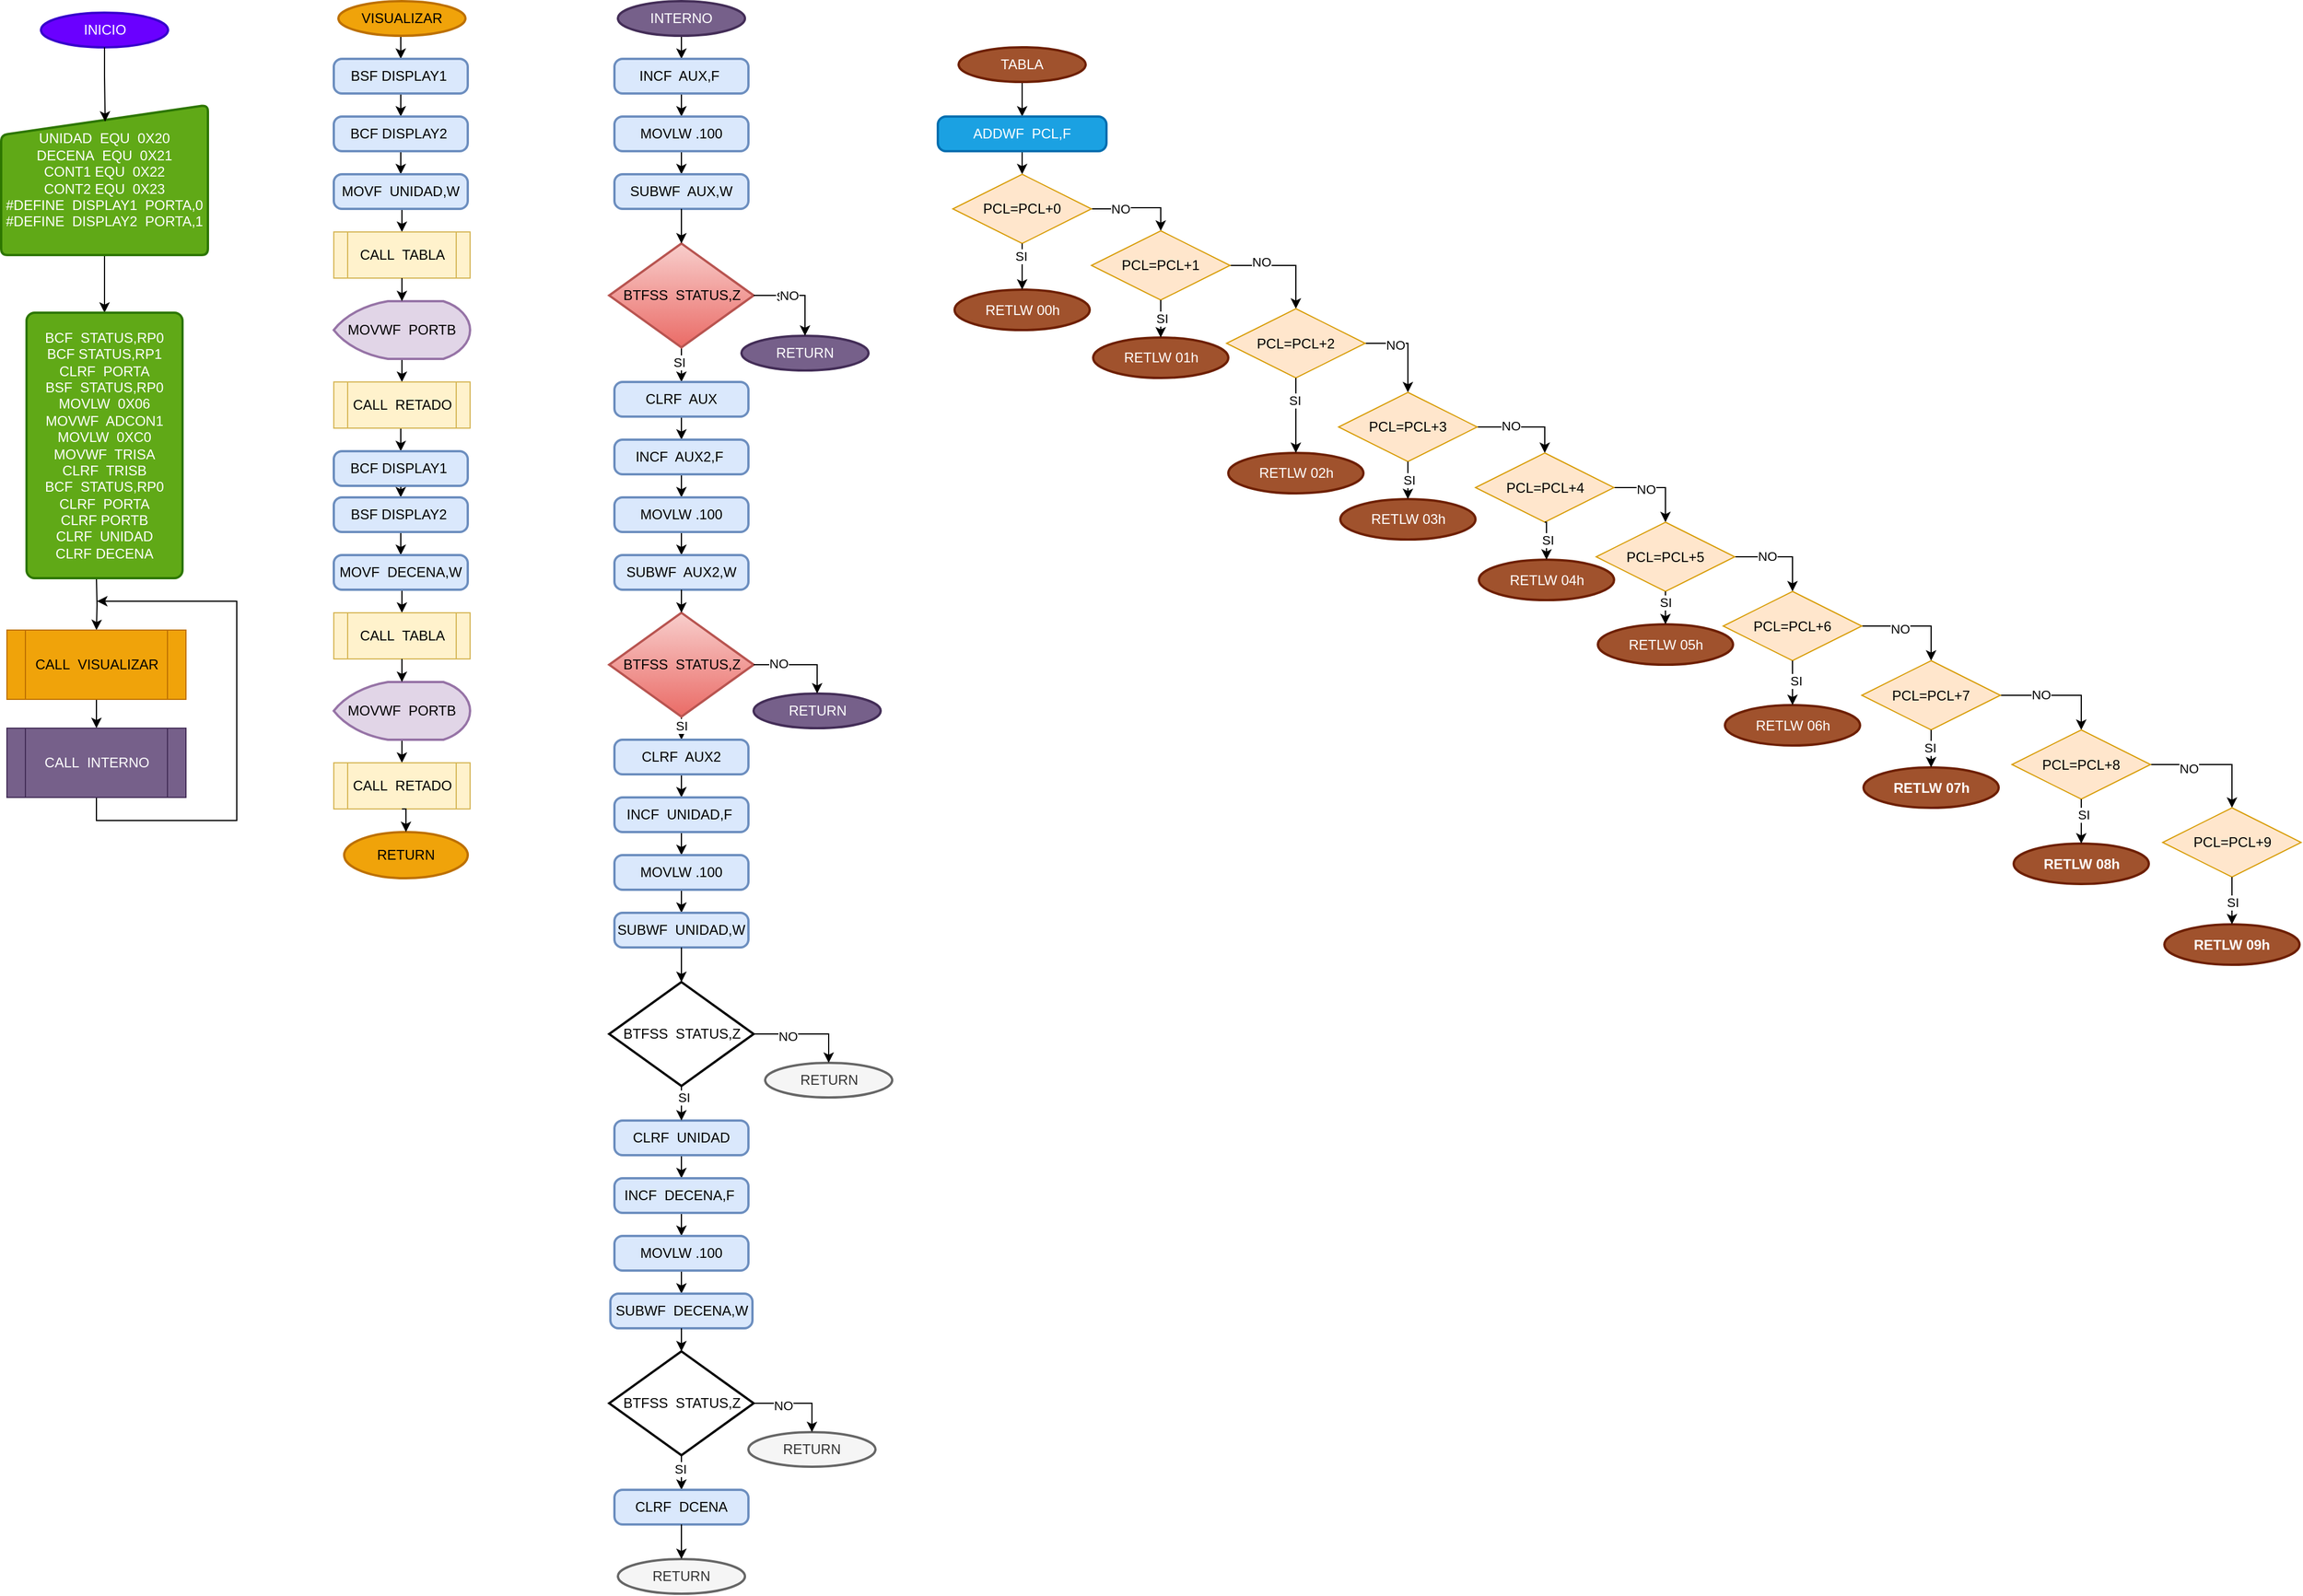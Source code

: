 <mxfile version="24.7.5">
  <diagram name="Página-1" id="eVVjEteI1y51RXsJTrgJ">
    <mxGraphModel dx="978" dy="591" grid="1" gridSize="10" guides="1" tooltips="1" connect="1" arrows="1" fold="1" page="1" pageScale="1" pageWidth="827" pageHeight="1169" math="0" shadow="0">
      <root>
        <mxCell id="0" />
        <mxCell id="1" parent="0" />
        <mxCell id="f6pdKf86mgTPEffqk92R-1" value="INICIO" style="strokeWidth=2;html=1;shape=mxgraph.flowchart.start_1;whiteSpace=wrap;fillColor=#6a00ff;fontColor=#ffffff;strokeColor=#3700CC;" parent="1" vertex="1">
          <mxGeometry x="110.5" y="80" width="110" height="30" as="geometry" />
        </mxCell>
        <mxCell id="f6pdKf86mgTPEffqk92R-5" style="edgeStyle=orthogonalEdgeStyle;rounded=0;orthogonalLoop=1;jettySize=auto;html=1;exitX=0.5;exitY=1;exitDx=0;exitDy=0;entryX=0.5;entryY=0;entryDx=0;entryDy=0;" parent="1" source="f6pdKf86mgTPEffqk92R-2" target="f6pdKf86mgTPEffqk92R-3" edge="1">
          <mxGeometry relative="1" as="geometry" />
        </mxCell>
        <mxCell id="f6pdKf86mgTPEffqk92R-2" value="UNIDAD&amp;nbsp; EQU&amp;nbsp; 0X20&lt;div&gt;DECENA&amp;nbsp; EQU&amp;nbsp; 0X21&lt;/div&gt;&lt;div&gt;CONT1 EQU&amp;nbsp; 0X22&lt;/div&gt;&lt;div&gt;CONT2 EQU&amp;nbsp; 0X23&lt;/div&gt;&lt;div&gt;#DEFINE&amp;nbsp; DISPLAY1&amp;nbsp; PORTA,0&lt;/div&gt;&lt;div&gt;#DEFINE&amp;nbsp; DISPLAY2&amp;nbsp; PORTA,1&lt;br&gt;&lt;/div&gt;" style="html=1;strokeWidth=2;shape=manualInput;whiteSpace=wrap;rounded=1;size=26;arcSize=11;fillColor=#60a917;strokeColor=#2D7600;fontColor=#ffffff;" parent="1" vertex="1">
          <mxGeometry x="76" y="160" width="179" height="130" as="geometry" />
        </mxCell>
        <mxCell id="f6pdKf86mgTPEffqk92R-11" style="edgeStyle=orthogonalEdgeStyle;rounded=0;orthogonalLoop=1;jettySize=auto;html=1;exitX=0.5;exitY=1;exitDx=0;exitDy=0;entryX=0.5;entryY=0;entryDx=0;entryDy=0;" parent="1" target="f6pdKf86mgTPEffqk92R-8" edge="1">
          <mxGeometry relative="1" as="geometry">
            <mxPoint x="158.5" y="570" as="sourcePoint" />
          </mxGeometry>
        </mxCell>
        <mxCell id="f6pdKf86mgTPEffqk92R-3" value="BCF&amp;nbsp; STATUS,RP0&lt;div&gt;BCF STATUS,RP1&lt;/div&gt;&lt;div&gt;CLRF&amp;nbsp; PORTA&lt;/div&gt;&lt;div&gt;BSF&amp;nbsp; STATUS,RP0&lt;/div&gt;&lt;div&gt;MOVLW&amp;nbsp; 0X06&lt;/div&gt;&lt;div&gt;MOVWF&amp;nbsp; ADCON1&lt;/div&gt;&lt;div&gt;MOVLW&amp;nbsp; 0XC0&lt;/div&gt;&lt;div&gt;MOVWF&amp;nbsp; TRISA&lt;/div&gt;&lt;div&gt;CLRF&amp;nbsp; TRISB&lt;/div&gt;&lt;div&gt;BCF&amp;nbsp; STATUS,RP0&lt;/div&gt;&lt;div&gt;CLRF&amp;nbsp; PORTA&lt;/div&gt;&lt;div&gt;CLRF PORTB&lt;/div&gt;&lt;div&gt;CLRF&amp;nbsp; UNIDAD&lt;/div&gt;&lt;div&gt;CLRF DECENA&lt;/div&gt;" style="rounded=1;whiteSpace=wrap;html=1;absoluteArcSize=1;arcSize=14;strokeWidth=2;fillColor=#60a917;strokeColor=#2D7600;fontColor=#ffffff;" parent="1" vertex="1">
          <mxGeometry x="98" y="340" width="135" height="230" as="geometry" />
        </mxCell>
        <mxCell id="f6pdKf86mgTPEffqk92R-4" style="edgeStyle=orthogonalEdgeStyle;rounded=0;orthogonalLoop=1;jettySize=auto;html=1;exitX=0.5;exitY=1;exitDx=0;exitDy=0;exitPerimeter=0;entryX=0.503;entryY=0.111;entryDx=0;entryDy=0;entryPerimeter=0;" parent="1" source="f6pdKf86mgTPEffqk92R-1" target="f6pdKf86mgTPEffqk92R-2" edge="1">
          <mxGeometry relative="1" as="geometry" />
        </mxCell>
        <mxCell id="f6pdKf86mgTPEffqk92R-12" style="edgeStyle=orthogonalEdgeStyle;rounded=0;orthogonalLoop=1;jettySize=auto;html=1;exitX=0.5;exitY=1;exitDx=0;exitDy=0;entryX=0.5;entryY=0;entryDx=0;entryDy=0;" parent="1" source="f6pdKf86mgTPEffqk92R-8" target="f6pdKf86mgTPEffqk92R-9" edge="1">
          <mxGeometry relative="1" as="geometry" />
        </mxCell>
        <mxCell id="f6pdKf86mgTPEffqk92R-8" value="CALL&amp;nbsp; VISUALIZAR" style="shape=process;whiteSpace=wrap;html=1;backgroundOutline=1;fillColor=#f0a30a;strokeColor=#BD7000;fontColor=#000000;" parent="1" vertex="1">
          <mxGeometry x="81" y="615" width="155" height="60" as="geometry" />
        </mxCell>
        <mxCell id="f6pdKf86mgTPEffqk92R-13" style="edgeStyle=orthogonalEdgeStyle;rounded=0;orthogonalLoop=1;jettySize=auto;html=1;exitX=0.5;exitY=1;exitDx=0;exitDy=0;" parent="1" source="f6pdKf86mgTPEffqk92R-9" edge="1">
          <mxGeometry relative="1" as="geometry">
            <mxPoint x="159" y="590" as="targetPoint" />
            <Array as="points">
              <mxPoint x="159" y="780" />
              <mxPoint x="280" y="780" />
              <mxPoint x="280" y="590" />
            </Array>
          </mxGeometry>
        </mxCell>
        <mxCell id="f6pdKf86mgTPEffqk92R-9" value="CALL&amp;nbsp; INTERNO" style="shape=process;whiteSpace=wrap;html=1;backgroundOutline=1;fillColor=#76608a;strokeColor=#432D57;fontColor=#ffffff;" parent="1" vertex="1">
          <mxGeometry x="81" y="700" width="155" height="60" as="geometry" />
        </mxCell>
        <mxCell id="f6pdKf86mgTPEffqk92R-28" style="edgeStyle=orthogonalEdgeStyle;rounded=0;orthogonalLoop=1;jettySize=auto;html=1;exitX=0.5;exitY=1;exitDx=0;exitDy=0;exitPerimeter=0;entryX=0.5;entryY=0;entryDx=0;entryDy=0;" parent="1" source="f6pdKf86mgTPEffqk92R-14" target="f6pdKf86mgTPEffqk92R-15" edge="1">
          <mxGeometry relative="1" as="geometry" />
        </mxCell>
        <mxCell id="f6pdKf86mgTPEffqk92R-14" value="VISUALIZAR" style="strokeWidth=2;html=1;shape=mxgraph.flowchart.start_1;whiteSpace=wrap;fillColor=#f0a30a;fontColor=#000000;strokeColor=#BD7000;" parent="1" vertex="1">
          <mxGeometry x="368" y="70" width="110" height="30" as="geometry" />
        </mxCell>
        <mxCell id="f6pdKf86mgTPEffqk92R-29" style="edgeStyle=orthogonalEdgeStyle;rounded=0;orthogonalLoop=1;jettySize=auto;html=1;exitX=0.5;exitY=1;exitDx=0;exitDy=0;entryX=0.5;entryY=0;entryDx=0;entryDy=0;" parent="1" source="f6pdKf86mgTPEffqk92R-15" target="f6pdKf86mgTPEffqk92R-16" edge="1">
          <mxGeometry relative="1" as="geometry" />
        </mxCell>
        <mxCell id="f6pdKf86mgTPEffqk92R-15" value="BSF DISPLAY1&amp;nbsp;" style="rounded=1;whiteSpace=wrap;html=1;absoluteArcSize=1;arcSize=14;strokeWidth=2;fillColor=#dae8fc;strokeColor=#6c8ebf;" parent="1" vertex="1">
          <mxGeometry x="364" y="120" width="116" height="30" as="geometry" />
        </mxCell>
        <mxCell id="f6pdKf86mgTPEffqk92R-30" style="edgeStyle=orthogonalEdgeStyle;rounded=0;orthogonalLoop=1;jettySize=auto;html=1;exitX=0.5;exitY=1;exitDx=0;exitDy=0;entryX=0.5;entryY=0;entryDx=0;entryDy=0;" parent="1" source="f6pdKf86mgTPEffqk92R-16" target="f6pdKf86mgTPEffqk92R-17" edge="1">
          <mxGeometry relative="1" as="geometry" />
        </mxCell>
        <mxCell id="f6pdKf86mgTPEffqk92R-16" value="BCF DISPLAY2&amp;nbsp;" style="rounded=1;whiteSpace=wrap;html=1;absoluteArcSize=1;arcSize=14;strokeWidth=2;fillColor=#dae8fc;strokeColor=#6c8ebf;" parent="1" vertex="1">
          <mxGeometry x="364" y="170" width="116" height="30" as="geometry" />
        </mxCell>
        <mxCell id="f6pdKf86mgTPEffqk92R-31" style="edgeStyle=orthogonalEdgeStyle;rounded=0;orthogonalLoop=1;jettySize=auto;html=1;exitX=0.5;exitY=1;exitDx=0;exitDy=0;entryX=0.5;entryY=0;entryDx=0;entryDy=0;" parent="1" source="f6pdKf86mgTPEffqk92R-17" target="f6pdKf86mgTPEffqk92R-18" edge="1">
          <mxGeometry relative="1" as="geometry" />
        </mxCell>
        <mxCell id="f6pdKf86mgTPEffqk92R-17" value="MOVF&amp;nbsp; UNIDAD,W" style="rounded=1;whiteSpace=wrap;html=1;absoluteArcSize=1;arcSize=14;strokeWidth=2;fillColor=#dae8fc;strokeColor=#6c8ebf;" parent="1" vertex="1">
          <mxGeometry x="364" y="220" width="116" height="30" as="geometry" />
        </mxCell>
        <mxCell id="f6pdKf86mgTPEffqk92R-18" value="CALL&amp;nbsp; TABLA" style="shape=process;whiteSpace=wrap;html=1;backgroundOutline=1;fillColor=#fff2cc;strokeColor=#d6b656;" parent="1" vertex="1">
          <mxGeometry x="364" y="270" width="118" height="40" as="geometry" />
        </mxCell>
        <mxCell id="f6pdKf86mgTPEffqk92R-33" style="edgeStyle=orthogonalEdgeStyle;rounded=0;orthogonalLoop=1;jettySize=auto;html=1;exitX=0.5;exitY=1;exitDx=0;exitDy=0;exitPerimeter=0;entryX=0.5;entryY=0;entryDx=0;entryDy=0;" parent="1" source="f6pdKf86mgTPEffqk92R-20" target="f6pdKf86mgTPEffqk92R-21" edge="1">
          <mxGeometry relative="1" as="geometry" />
        </mxCell>
        <mxCell id="f6pdKf86mgTPEffqk92R-20" value="MOVWF&amp;nbsp; PORTB" style="strokeWidth=2;html=1;shape=mxgraph.flowchart.display;whiteSpace=wrap;fillColor=#e1d5e7;strokeColor=#9673a6;" parent="1" vertex="1">
          <mxGeometry x="364" y="330" width="118" height="50" as="geometry" />
        </mxCell>
        <mxCell id="f6pdKf86mgTPEffqk92R-34" style="edgeStyle=orthogonalEdgeStyle;rounded=0;orthogonalLoop=1;jettySize=auto;html=1;exitX=0.5;exitY=1;exitDx=0;exitDy=0;entryX=0.5;entryY=0;entryDx=0;entryDy=0;" parent="1" source="f6pdKf86mgTPEffqk92R-21" target="f6pdKf86mgTPEffqk92R-22" edge="1">
          <mxGeometry relative="1" as="geometry" />
        </mxCell>
        <mxCell id="f6pdKf86mgTPEffqk92R-21" value="CALL&amp;nbsp; RETADO" style="shape=process;whiteSpace=wrap;html=1;backgroundOutline=1;fillColor=#fff2cc;strokeColor=#d6b656;" parent="1" vertex="1">
          <mxGeometry x="364" y="400" width="118" height="40" as="geometry" />
        </mxCell>
        <mxCell id="f6pdKf86mgTPEffqk92R-35" style="edgeStyle=orthogonalEdgeStyle;rounded=0;orthogonalLoop=1;jettySize=auto;html=1;exitX=0.5;exitY=1;exitDx=0;exitDy=0;entryX=0.5;entryY=0;entryDx=0;entryDy=0;" parent="1" source="f6pdKf86mgTPEffqk92R-22" target="f6pdKf86mgTPEffqk92R-23" edge="1">
          <mxGeometry relative="1" as="geometry" />
        </mxCell>
        <mxCell id="f6pdKf86mgTPEffqk92R-22" value="BCF DISPLAY1&amp;nbsp;" style="rounded=1;whiteSpace=wrap;html=1;absoluteArcSize=1;arcSize=14;strokeWidth=2;fillColor=#dae8fc;strokeColor=#6c8ebf;" parent="1" vertex="1">
          <mxGeometry x="364" y="460" width="116" height="30" as="geometry" />
        </mxCell>
        <mxCell id="f6pdKf86mgTPEffqk92R-36" style="edgeStyle=orthogonalEdgeStyle;rounded=0;orthogonalLoop=1;jettySize=auto;html=1;exitX=0.5;exitY=1;exitDx=0;exitDy=0;entryX=0.5;entryY=0;entryDx=0;entryDy=0;" parent="1" source="f6pdKf86mgTPEffqk92R-23" target="f6pdKf86mgTPEffqk92R-24" edge="1">
          <mxGeometry relative="1" as="geometry" />
        </mxCell>
        <mxCell id="f6pdKf86mgTPEffqk92R-23" value="BSF DISPLAY2&amp;nbsp;" style="rounded=1;whiteSpace=wrap;html=1;absoluteArcSize=1;arcSize=14;strokeWidth=2;fillColor=#dae8fc;strokeColor=#6c8ebf;" parent="1" vertex="1">
          <mxGeometry x="364" y="500" width="116" height="30" as="geometry" />
        </mxCell>
        <mxCell id="f6pdKf86mgTPEffqk92R-37" style="edgeStyle=orthogonalEdgeStyle;rounded=0;orthogonalLoop=1;jettySize=auto;html=1;exitX=0.5;exitY=1;exitDx=0;exitDy=0;entryX=0.5;entryY=0;entryDx=0;entryDy=0;" parent="1" source="f6pdKf86mgTPEffqk92R-24" target="f6pdKf86mgTPEffqk92R-25" edge="1">
          <mxGeometry relative="1" as="geometry" />
        </mxCell>
        <mxCell id="f6pdKf86mgTPEffqk92R-24" value="MOVF&amp;nbsp; DECENA,W" style="rounded=1;whiteSpace=wrap;html=1;absoluteArcSize=1;arcSize=14;strokeWidth=2;fillColor=#dae8fc;strokeColor=#6c8ebf;" parent="1" vertex="1">
          <mxGeometry x="364" y="550" width="116" height="30" as="geometry" />
        </mxCell>
        <mxCell id="f6pdKf86mgTPEffqk92R-25" value="CALL&amp;nbsp; TABLA" style="shape=process;whiteSpace=wrap;html=1;backgroundOutline=1;fillColor=#fff2cc;strokeColor=#d6b656;" parent="1" vertex="1">
          <mxGeometry x="364" y="600" width="118" height="40" as="geometry" />
        </mxCell>
        <mxCell id="f6pdKf86mgTPEffqk92R-39" style="edgeStyle=orthogonalEdgeStyle;rounded=0;orthogonalLoop=1;jettySize=auto;html=1;exitX=0.5;exitY=1;exitDx=0;exitDy=0;exitPerimeter=0;entryX=0.5;entryY=0;entryDx=0;entryDy=0;" parent="1" source="f6pdKf86mgTPEffqk92R-26" target="f6pdKf86mgTPEffqk92R-27" edge="1">
          <mxGeometry relative="1" as="geometry" />
        </mxCell>
        <mxCell id="f6pdKf86mgTPEffqk92R-26" value="MOVWF&amp;nbsp; PORTB" style="strokeWidth=2;html=1;shape=mxgraph.flowchart.display;whiteSpace=wrap;fillColor=#e1d5e7;strokeColor=#9673a6;" parent="1" vertex="1">
          <mxGeometry x="364" y="660" width="118" height="50" as="geometry" />
        </mxCell>
        <mxCell id="f6pdKf86mgTPEffqk92R-27" value="CALL&amp;nbsp; RETADO" style="shape=process;whiteSpace=wrap;html=1;backgroundOutline=1;fillColor=#fff2cc;strokeColor=#d6b656;" parent="1" vertex="1">
          <mxGeometry x="364" y="730" width="118" height="40" as="geometry" />
        </mxCell>
        <mxCell id="f6pdKf86mgTPEffqk92R-32" style="edgeStyle=orthogonalEdgeStyle;rounded=0;orthogonalLoop=1;jettySize=auto;html=1;exitX=0.5;exitY=1;exitDx=0;exitDy=0;entryX=0.5;entryY=0;entryDx=0;entryDy=0;entryPerimeter=0;" parent="1" source="f6pdKf86mgTPEffqk92R-18" target="f6pdKf86mgTPEffqk92R-20" edge="1">
          <mxGeometry relative="1" as="geometry" />
        </mxCell>
        <mxCell id="f6pdKf86mgTPEffqk92R-38" style="edgeStyle=orthogonalEdgeStyle;rounded=0;orthogonalLoop=1;jettySize=auto;html=1;exitX=0.5;exitY=1;exitDx=0;exitDy=0;entryX=0.5;entryY=0;entryDx=0;entryDy=0;entryPerimeter=0;" parent="1" source="f6pdKf86mgTPEffqk92R-25" target="f6pdKf86mgTPEffqk92R-26" edge="1">
          <mxGeometry relative="1" as="geometry" />
        </mxCell>
        <mxCell id="f6pdKf86mgTPEffqk92R-40" value="RETURN" style="strokeWidth=2;html=1;shape=mxgraph.flowchart.start_1;whiteSpace=wrap;fillColor=#f0a30a;strokeColor=#BD7000;fontColor=#000000;" parent="1" vertex="1">
          <mxGeometry x="373" y="790" width="107" height="40" as="geometry" />
        </mxCell>
        <mxCell id="f6pdKf86mgTPEffqk92R-41" style="edgeStyle=orthogonalEdgeStyle;rounded=0;orthogonalLoop=1;jettySize=auto;html=1;exitX=0.5;exitY=1;exitDx=0;exitDy=0;entryX=0.5;entryY=0;entryDx=0;entryDy=0;entryPerimeter=0;" parent="1" source="f6pdKf86mgTPEffqk92R-27" target="f6pdKf86mgTPEffqk92R-40" edge="1">
          <mxGeometry relative="1" as="geometry" />
        </mxCell>
        <mxCell id="XJLhd5oEAZ1CqoyN1khF-5" style="edgeStyle=orthogonalEdgeStyle;rounded=0;orthogonalLoop=1;jettySize=auto;html=1;exitX=0.5;exitY=1;exitDx=0;exitDy=0;exitPerimeter=0;entryX=0.5;entryY=0;entryDx=0;entryDy=0;" parent="1" source="XJLhd5oEAZ1CqoyN1khF-1" target="XJLhd5oEAZ1CqoyN1khF-2" edge="1">
          <mxGeometry relative="1" as="geometry" />
        </mxCell>
        <mxCell id="XJLhd5oEAZ1CqoyN1khF-1" value="INTERNO" style="strokeWidth=2;html=1;shape=mxgraph.flowchart.start_1;whiteSpace=wrap;fillColor=#76608a;fontColor=#ffffff;strokeColor=#432D57;" parent="1" vertex="1">
          <mxGeometry x="610" y="70" width="110" height="30" as="geometry" />
        </mxCell>
        <mxCell id="XJLhd5oEAZ1CqoyN1khF-6" style="edgeStyle=orthogonalEdgeStyle;rounded=0;orthogonalLoop=1;jettySize=auto;html=1;exitX=0.5;exitY=1;exitDx=0;exitDy=0;entryX=0.5;entryY=0;entryDx=0;entryDy=0;" parent="1" source="XJLhd5oEAZ1CqoyN1khF-2" target="XJLhd5oEAZ1CqoyN1khF-3" edge="1">
          <mxGeometry relative="1" as="geometry" />
        </mxCell>
        <mxCell id="XJLhd5oEAZ1CqoyN1khF-2" value="INCF&amp;nbsp; AUX,F&amp;nbsp;" style="rounded=1;whiteSpace=wrap;html=1;absoluteArcSize=1;arcSize=14;strokeWidth=2;fillColor=#dae8fc;strokeColor=#6c8ebf;" parent="1" vertex="1">
          <mxGeometry x="607" y="120" width="116" height="30" as="geometry" />
        </mxCell>
        <mxCell id="XJLhd5oEAZ1CqoyN1khF-7" style="edgeStyle=orthogonalEdgeStyle;rounded=0;orthogonalLoop=1;jettySize=auto;html=1;exitX=0.5;exitY=1;exitDx=0;exitDy=0;entryX=0.5;entryY=0;entryDx=0;entryDy=0;" parent="1" source="XJLhd5oEAZ1CqoyN1khF-3" target="XJLhd5oEAZ1CqoyN1khF-4" edge="1">
          <mxGeometry relative="1" as="geometry" />
        </mxCell>
        <mxCell id="XJLhd5oEAZ1CqoyN1khF-3" value="MOVLW .100" style="rounded=1;whiteSpace=wrap;html=1;absoluteArcSize=1;arcSize=14;strokeWidth=2;fillColor=#dae8fc;strokeColor=#6c8ebf;" parent="1" vertex="1">
          <mxGeometry x="607" y="170" width="116" height="30" as="geometry" />
        </mxCell>
        <mxCell id="XJLhd5oEAZ1CqoyN1khF-4" value="SUBWF&amp;nbsp; AUX,W" style="rounded=1;whiteSpace=wrap;html=1;absoluteArcSize=1;arcSize=14;strokeWidth=2;fillColor=#dae8fc;strokeColor=#6c8ebf;" parent="1" vertex="1">
          <mxGeometry x="607" y="220" width="116" height="30" as="geometry" />
        </mxCell>
        <mxCell id="XJLhd5oEAZ1CqoyN1khF-16" style="edgeStyle=orthogonalEdgeStyle;rounded=0;orthogonalLoop=1;jettySize=auto;html=1;exitX=0.5;exitY=1;exitDx=0;exitDy=0;exitPerimeter=0;entryX=0.5;entryY=0;entryDx=0;entryDy=0;" parent="1" source="XJLhd5oEAZ1CqoyN1khF-8" target="XJLhd5oEAZ1CqoyN1khF-10" edge="1">
          <mxGeometry relative="1" as="geometry" />
        </mxCell>
        <mxCell id="XJLhd5oEAZ1CqoyN1khF-21" value="SI" style="edgeLabel;html=1;align=center;verticalAlign=middle;resizable=0;points=[];" parent="XJLhd5oEAZ1CqoyN1khF-16" vertex="1" connectable="0">
          <mxGeometry x="-0.133" y="-2" relative="1" as="geometry">
            <mxPoint as="offset" />
          </mxGeometry>
        </mxCell>
        <mxCell id="XJLhd5oEAZ1CqoyN1khF-8" value="BTFSS&amp;nbsp; STATUS,Z" style="strokeWidth=2;html=1;shape=mxgraph.flowchart.decision;whiteSpace=wrap;fillColor=#f8cecc;gradientColor=#ea6b66;strokeColor=#b85450;" parent="1" vertex="1">
          <mxGeometry x="602.5" y="280" width="125" height="90" as="geometry" />
        </mxCell>
        <mxCell id="XJLhd5oEAZ1CqoyN1khF-9" style="edgeStyle=orthogonalEdgeStyle;rounded=0;orthogonalLoop=1;jettySize=auto;html=1;exitX=0.5;exitY=1;exitDx=0;exitDy=0;entryX=0.5;entryY=0;entryDx=0;entryDy=0;entryPerimeter=0;" parent="1" source="XJLhd5oEAZ1CqoyN1khF-4" target="XJLhd5oEAZ1CqoyN1khF-8" edge="1">
          <mxGeometry relative="1" as="geometry" />
        </mxCell>
        <mxCell id="XJLhd5oEAZ1CqoyN1khF-17" style="edgeStyle=orthogonalEdgeStyle;rounded=0;orthogonalLoop=1;jettySize=auto;html=1;exitX=0.5;exitY=1;exitDx=0;exitDy=0;entryX=0.5;entryY=0;entryDx=0;entryDy=0;" parent="1" source="XJLhd5oEAZ1CqoyN1khF-10" target="XJLhd5oEAZ1CqoyN1khF-12" edge="1">
          <mxGeometry relative="1" as="geometry" />
        </mxCell>
        <mxCell id="XJLhd5oEAZ1CqoyN1khF-10" value="CLRF&amp;nbsp; AUX" style="rounded=1;whiteSpace=wrap;html=1;absoluteArcSize=1;arcSize=14;strokeWidth=2;fillColor=#dae8fc;strokeColor=#6c8ebf;" parent="1" vertex="1">
          <mxGeometry x="607" y="400" width="116" height="30" as="geometry" />
        </mxCell>
        <mxCell id="XJLhd5oEAZ1CqoyN1khF-11" style="edgeStyle=orthogonalEdgeStyle;rounded=0;orthogonalLoop=1;jettySize=auto;html=1;exitX=0.5;exitY=1;exitDx=0;exitDy=0;entryX=0.5;entryY=0;entryDx=0;entryDy=0;" parent="1" source="XJLhd5oEAZ1CqoyN1khF-12" target="XJLhd5oEAZ1CqoyN1khF-14" edge="1">
          <mxGeometry relative="1" as="geometry" />
        </mxCell>
        <mxCell id="XJLhd5oEAZ1CqoyN1khF-12" value="INCF&amp;nbsp; AUX2,F&amp;nbsp;" style="rounded=1;whiteSpace=wrap;html=1;absoluteArcSize=1;arcSize=14;strokeWidth=2;fillColor=#dae8fc;strokeColor=#6c8ebf;" parent="1" vertex="1">
          <mxGeometry x="607" y="450" width="116" height="30" as="geometry" />
        </mxCell>
        <mxCell id="XJLhd5oEAZ1CqoyN1khF-13" style="edgeStyle=orthogonalEdgeStyle;rounded=0;orthogonalLoop=1;jettySize=auto;html=1;exitX=0.5;exitY=1;exitDx=0;exitDy=0;entryX=0.5;entryY=0;entryDx=0;entryDy=0;" parent="1" source="XJLhd5oEAZ1CqoyN1khF-14" target="XJLhd5oEAZ1CqoyN1khF-15" edge="1">
          <mxGeometry relative="1" as="geometry" />
        </mxCell>
        <mxCell id="XJLhd5oEAZ1CqoyN1khF-14" value="MOVLW .100" style="rounded=1;whiteSpace=wrap;html=1;absoluteArcSize=1;arcSize=14;strokeWidth=2;fillColor=#dae8fc;strokeColor=#6c8ebf;" parent="1" vertex="1">
          <mxGeometry x="607" y="500" width="116" height="30" as="geometry" />
        </mxCell>
        <mxCell id="XJLhd5oEAZ1CqoyN1khF-15" value="SUBWF&amp;nbsp; AUX2,W" style="rounded=1;whiteSpace=wrap;html=1;absoluteArcSize=1;arcSize=14;strokeWidth=2;fillColor=#dae8fc;strokeColor=#6c8ebf;" parent="1" vertex="1">
          <mxGeometry x="607" y="550" width="116" height="30" as="geometry" />
        </mxCell>
        <mxCell id="XJLhd5oEAZ1CqoyN1khF-18" value="RETURN" style="strokeWidth=2;html=1;shape=mxgraph.flowchart.start_1;whiteSpace=wrap;fillColor=#76608a;fontColor=#ffffff;strokeColor=#432D57;" parent="1" vertex="1">
          <mxGeometry x="717" y="360" width="110" height="30" as="geometry" />
        </mxCell>
        <mxCell id="XJLhd5oEAZ1CqoyN1khF-19" style="edgeStyle=orthogonalEdgeStyle;rounded=0;orthogonalLoop=1;jettySize=auto;html=1;exitX=1;exitY=0.5;exitDx=0;exitDy=0;exitPerimeter=0;entryX=0.5;entryY=0;entryDx=0;entryDy=0;entryPerimeter=0;" parent="1" source="XJLhd5oEAZ1CqoyN1khF-8" target="XJLhd5oEAZ1CqoyN1khF-18" edge="1">
          <mxGeometry relative="1" as="geometry" />
        </mxCell>
        <mxCell id="XJLhd5oEAZ1CqoyN1khF-20" value="SI" style="edgeLabel;html=1;align=center;verticalAlign=middle;resizable=0;points=[];" parent="XJLhd5oEAZ1CqoyN1khF-19" vertex="1" connectable="0">
          <mxGeometry x="-0.384" y="-1" relative="1" as="geometry">
            <mxPoint as="offset" />
          </mxGeometry>
        </mxCell>
        <mxCell id="XJLhd5oEAZ1CqoyN1khF-22" value="NO" style="edgeLabel;html=1;align=center;verticalAlign=middle;resizable=0;points=[];" parent="XJLhd5oEAZ1CqoyN1khF-19" vertex="1" connectable="0">
          <mxGeometry x="-0.258" relative="1" as="geometry">
            <mxPoint x="1" as="offset" />
          </mxGeometry>
        </mxCell>
        <mxCell id="XJLhd5oEAZ1CqoyN1khF-32" style="edgeStyle=orthogonalEdgeStyle;rounded=0;orthogonalLoop=1;jettySize=auto;html=1;exitX=0.5;exitY=1;exitDx=0;exitDy=0;exitPerimeter=0;entryX=0.5;entryY=0;entryDx=0;entryDy=0;" parent="1" source="XJLhd5oEAZ1CqoyN1khF-23" target="XJLhd5oEAZ1CqoyN1khF-26" edge="1">
          <mxGeometry relative="1" as="geometry" />
        </mxCell>
        <mxCell id="XJLhd5oEAZ1CqoyN1khF-33" value="SI" style="edgeLabel;html=1;align=center;verticalAlign=middle;resizable=0;points=[];" parent="XJLhd5oEAZ1CqoyN1khF-32" vertex="1" connectable="0">
          <mxGeometry x="-0.2" relative="1" as="geometry">
            <mxPoint as="offset" />
          </mxGeometry>
        </mxCell>
        <mxCell id="XJLhd5oEAZ1CqoyN1khF-23" value="BTFSS&amp;nbsp; STATUS,Z" style="strokeWidth=2;html=1;shape=mxgraph.flowchart.decision;whiteSpace=wrap;fillColor=#f8cecc;gradientColor=#ea6b66;strokeColor=#b85450;" parent="1" vertex="1">
          <mxGeometry x="602.5" y="600" width="125" height="90" as="geometry" />
        </mxCell>
        <mxCell id="XJLhd5oEAZ1CqoyN1khF-24" style="edgeStyle=orthogonalEdgeStyle;rounded=0;orthogonalLoop=1;jettySize=auto;html=1;exitX=0.5;exitY=1;exitDx=0;exitDy=0;entryX=0.5;entryY=0;entryDx=0;entryDy=0;entryPerimeter=0;" parent="1" source="XJLhd5oEAZ1CqoyN1khF-15" target="XJLhd5oEAZ1CqoyN1khF-23" edge="1">
          <mxGeometry relative="1" as="geometry" />
        </mxCell>
        <mxCell id="XJLhd5oEAZ1CqoyN1khF-25" style="edgeStyle=orthogonalEdgeStyle;rounded=0;orthogonalLoop=1;jettySize=auto;html=1;exitX=0.5;exitY=1;exitDx=0;exitDy=0;entryX=0.5;entryY=0;entryDx=0;entryDy=0;" parent="1" source="XJLhd5oEAZ1CqoyN1khF-26" target="XJLhd5oEAZ1CqoyN1khF-28" edge="1">
          <mxGeometry relative="1" as="geometry" />
        </mxCell>
        <mxCell id="XJLhd5oEAZ1CqoyN1khF-26" value="CLRF&amp;nbsp; AUX2" style="rounded=1;whiteSpace=wrap;html=1;absoluteArcSize=1;arcSize=14;strokeWidth=2;fillColor=#dae8fc;strokeColor=#6c8ebf;" parent="1" vertex="1">
          <mxGeometry x="607" y="710" width="116" height="30" as="geometry" />
        </mxCell>
        <mxCell id="XJLhd5oEAZ1CqoyN1khF-27" style="edgeStyle=orthogonalEdgeStyle;rounded=0;orthogonalLoop=1;jettySize=auto;html=1;exitX=0.5;exitY=1;exitDx=0;exitDy=0;entryX=0.5;entryY=0;entryDx=0;entryDy=0;" parent="1" source="XJLhd5oEAZ1CqoyN1khF-28" target="XJLhd5oEAZ1CqoyN1khF-30" edge="1">
          <mxGeometry relative="1" as="geometry" />
        </mxCell>
        <mxCell id="XJLhd5oEAZ1CqoyN1khF-28" value="INCF&amp;nbsp; UNIDAD,F&amp;nbsp;" style="rounded=1;whiteSpace=wrap;html=1;absoluteArcSize=1;arcSize=14;strokeWidth=2;fillColor=#dae8fc;strokeColor=#6c8ebf;" parent="1" vertex="1">
          <mxGeometry x="607" y="760" width="116" height="30" as="geometry" />
        </mxCell>
        <mxCell id="XJLhd5oEAZ1CqoyN1khF-29" style="edgeStyle=orthogonalEdgeStyle;rounded=0;orthogonalLoop=1;jettySize=auto;html=1;exitX=0.5;exitY=1;exitDx=0;exitDy=0;entryX=0.5;entryY=0;entryDx=0;entryDy=0;" parent="1" source="XJLhd5oEAZ1CqoyN1khF-30" target="XJLhd5oEAZ1CqoyN1khF-31" edge="1">
          <mxGeometry relative="1" as="geometry" />
        </mxCell>
        <mxCell id="XJLhd5oEAZ1CqoyN1khF-30" value="MOVLW .100" style="rounded=1;whiteSpace=wrap;html=1;absoluteArcSize=1;arcSize=14;strokeWidth=2;fillColor=#dae8fc;strokeColor=#6c8ebf;" parent="1" vertex="1">
          <mxGeometry x="607" y="810" width="116" height="30" as="geometry" />
        </mxCell>
        <mxCell id="XJLhd5oEAZ1CqoyN1khF-31" value="SUBWF&amp;nbsp; UNIDAD,W" style="rounded=1;whiteSpace=wrap;html=1;absoluteArcSize=1;arcSize=14;strokeWidth=2;fillColor=#dae8fc;strokeColor=#6c8ebf;" parent="1" vertex="1">
          <mxGeometry x="607" y="860" width="116" height="30" as="geometry" />
        </mxCell>
        <mxCell id="XJLhd5oEAZ1CqoyN1khF-34" value="RETURN" style="strokeWidth=2;html=1;shape=mxgraph.flowchart.start_1;whiteSpace=wrap;fillColor=#76608a;fontColor=#ffffff;strokeColor=#432D57;" parent="1" vertex="1">
          <mxGeometry x="727.5" y="670" width="110" height="30" as="geometry" />
        </mxCell>
        <mxCell id="XJLhd5oEAZ1CqoyN1khF-35" style="edgeStyle=orthogonalEdgeStyle;rounded=0;orthogonalLoop=1;jettySize=auto;html=1;exitX=1;exitY=0.5;exitDx=0;exitDy=0;exitPerimeter=0;entryX=0.5;entryY=0;entryDx=0;entryDy=0;entryPerimeter=0;" parent="1" source="XJLhd5oEAZ1CqoyN1khF-23" target="XJLhd5oEAZ1CqoyN1khF-34" edge="1">
          <mxGeometry relative="1" as="geometry" />
        </mxCell>
        <mxCell id="XJLhd5oEAZ1CqoyN1khF-36" value="NO" style="edgeLabel;html=1;align=center;verticalAlign=middle;resizable=0;points=[];" parent="XJLhd5oEAZ1CqoyN1khF-35" vertex="1" connectable="0">
          <mxGeometry x="-0.463" y="1" relative="1" as="geometry">
            <mxPoint as="offset" />
          </mxGeometry>
        </mxCell>
        <mxCell id="XJLhd5oEAZ1CqoyN1khF-38" style="edgeStyle=orthogonalEdgeStyle;rounded=0;orthogonalLoop=1;jettySize=auto;html=1;exitX=0.5;exitY=1;exitDx=0;exitDy=0;entryX=0.5;entryY=0;entryDx=0;entryDy=0;" parent="1" source="XJLhd5oEAZ1CqoyN1khF-39" target="XJLhd5oEAZ1CqoyN1khF-41" edge="1">
          <mxGeometry relative="1" as="geometry" />
        </mxCell>
        <mxCell id="XJLhd5oEAZ1CqoyN1khF-39" value="CLRF&amp;nbsp; UNIDAD" style="rounded=1;whiteSpace=wrap;html=1;absoluteArcSize=1;arcSize=14;strokeWidth=2;fillColor=#dae8fc;strokeColor=#6c8ebf;" parent="1" vertex="1">
          <mxGeometry x="607" y="1040" width="116" height="30" as="geometry" />
        </mxCell>
        <mxCell id="XJLhd5oEAZ1CqoyN1khF-40" style="edgeStyle=orthogonalEdgeStyle;rounded=0;orthogonalLoop=1;jettySize=auto;html=1;exitX=0.5;exitY=1;exitDx=0;exitDy=0;entryX=0.5;entryY=0;entryDx=0;entryDy=0;" parent="1" source="XJLhd5oEAZ1CqoyN1khF-41" target="XJLhd5oEAZ1CqoyN1khF-43" edge="1">
          <mxGeometry relative="1" as="geometry" />
        </mxCell>
        <mxCell id="XJLhd5oEAZ1CqoyN1khF-41" value="INCF&amp;nbsp; DECENA,F&amp;nbsp;" style="rounded=1;whiteSpace=wrap;html=1;absoluteArcSize=1;arcSize=14;strokeWidth=2;fillColor=#dae8fc;strokeColor=#6c8ebf;" parent="1" vertex="1">
          <mxGeometry x="607" y="1090" width="116" height="30" as="geometry" />
        </mxCell>
        <mxCell id="XJLhd5oEAZ1CqoyN1khF-42" style="edgeStyle=orthogonalEdgeStyle;rounded=0;orthogonalLoop=1;jettySize=auto;html=1;exitX=0.5;exitY=1;exitDx=0;exitDy=0;entryX=0.5;entryY=0;entryDx=0;entryDy=0;" parent="1" source="XJLhd5oEAZ1CqoyN1khF-43" target="XJLhd5oEAZ1CqoyN1khF-44" edge="1">
          <mxGeometry relative="1" as="geometry" />
        </mxCell>
        <mxCell id="XJLhd5oEAZ1CqoyN1khF-43" value="MOVLW .100" style="rounded=1;whiteSpace=wrap;html=1;absoluteArcSize=1;arcSize=14;strokeWidth=2;fillColor=#dae8fc;strokeColor=#6c8ebf;" parent="1" vertex="1">
          <mxGeometry x="607" y="1140" width="116" height="30" as="geometry" />
        </mxCell>
        <mxCell id="XJLhd5oEAZ1CqoyN1khF-44" value="SUBWF&amp;nbsp; DECENA,W" style="rounded=1;whiteSpace=wrap;html=1;absoluteArcSize=1;arcSize=14;strokeWidth=2;fillColor=#dae8fc;strokeColor=#6c8ebf;" parent="1" vertex="1">
          <mxGeometry x="603.5" y="1190" width="123" height="30" as="geometry" />
        </mxCell>
        <mxCell id="XJLhd5oEAZ1CqoyN1khF-47" style="edgeStyle=orthogonalEdgeStyle;rounded=0;orthogonalLoop=1;jettySize=auto;html=1;exitX=0.5;exitY=1;exitDx=0;exitDy=0;exitPerimeter=0;entryX=0.5;entryY=0;entryDx=0;entryDy=0;" parent="1" source="XJLhd5oEAZ1CqoyN1khF-45" target="XJLhd5oEAZ1CqoyN1khF-39" edge="1">
          <mxGeometry relative="1" as="geometry" />
        </mxCell>
        <mxCell id="XJLhd5oEAZ1CqoyN1khF-51" value="SI" style="edgeLabel;html=1;align=center;verticalAlign=middle;resizable=0;points=[];" parent="XJLhd5oEAZ1CqoyN1khF-47" vertex="1" connectable="0">
          <mxGeometry x="-0.333" y="2" relative="1" as="geometry">
            <mxPoint as="offset" />
          </mxGeometry>
        </mxCell>
        <mxCell id="XJLhd5oEAZ1CqoyN1khF-45" value="BTFSS&amp;nbsp; STATUS,Z" style="strokeWidth=2;html=1;shape=mxgraph.flowchart.decision;whiteSpace=wrap;" parent="1" vertex="1">
          <mxGeometry x="602.5" y="920" width="125" height="90" as="geometry" />
        </mxCell>
        <mxCell id="XJLhd5oEAZ1CqoyN1khF-46" style="edgeStyle=orthogonalEdgeStyle;rounded=0;orthogonalLoop=1;jettySize=auto;html=1;exitX=0.5;exitY=1;exitDx=0;exitDy=0;entryX=0.5;entryY=0;entryDx=0;entryDy=0;entryPerimeter=0;" parent="1" source="XJLhd5oEAZ1CqoyN1khF-31" target="XJLhd5oEAZ1CqoyN1khF-45" edge="1">
          <mxGeometry relative="1" as="geometry" />
        </mxCell>
        <mxCell id="XJLhd5oEAZ1CqoyN1khF-57" style="edgeStyle=orthogonalEdgeStyle;rounded=0;orthogonalLoop=1;jettySize=auto;html=1;exitX=0.5;exitY=1;exitDx=0;exitDy=0;exitPerimeter=0;entryX=0.5;entryY=0;entryDx=0;entryDy=0;" parent="1" source="XJLhd5oEAZ1CqoyN1khF-48" target="XJLhd5oEAZ1CqoyN1khF-54" edge="1">
          <mxGeometry relative="1" as="geometry" />
        </mxCell>
        <mxCell id="XJLhd5oEAZ1CqoyN1khF-60" value="SI" style="edgeLabel;html=1;align=center;verticalAlign=middle;resizable=0;points=[];" parent="XJLhd5oEAZ1CqoyN1khF-57" vertex="1" connectable="0">
          <mxGeometry x="-0.2" y="-1" relative="1" as="geometry">
            <mxPoint as="offset" />
          </mxGeometry>
        </mxCell>
        <mxCell id="XJLhd5oEAZ1CqoyN1khF-48" value="BTFSS&amp;nbsp; STATUS,Z" style="strokeWidth=2;html=1;shape=mxgraph.flowchart.decision;whiteSpace=wrap;" parent="1" vertex="1">
          <mxGeometry x="602.5" y="1240" width="125" height="90" as="geometry" />
        </mxCell>
        <mxCell id="XJLhd5oEAZ1CqoyN1khF-49" value="RETURN" style="strokeWidth=2;html=1;shape=mxgraph.flowchart.start_1;whiteSpace=wrap;fillColor=#f5f5f5;fontColor=#333333;strokeColor=#666666;" parent="1" vertex="1">
          <mxGeometry x="737.5" y="990" width="110" height="30" as="geometry" />
        </mxCell>
        <mxCell id="XJLhd5oEAZ1CqoyN1khF-50" style="edgeStyle=orthogonalEdgeStyle;rounded=0;orthogonalLoop=1;jettySize=auto;html=1;exitX=1;exitY=0.5;exitDx=0;exitDy=0;exitPerimeter=0;entryX=0.5;entryY=0;entryDx=0;entryDy=0;entryPerimeter=0;" parent="1" source="XJLhd5oEAZ1CqoyN1khF-45" target="XJLhd5oEAZ1CqoyN1khF-49" edge="1">
          <mxGeometry relative="1" as="geometry" />
        </mxCell>
        <mxCell id="XJLhd5oEAZ1CqoyN1khF-52" value="NO" style="edgeLabel;html=1;align=center;verticalAlign=middle;resizable=0;points=[];" parent="XJLhd5oEAZ1CqoyN1khF-50" vertex="1" connectable="0">
          <mxGeometry x="-0.367" y="-2" relative="1" as="geometry">
            <mxPoint x="1" as="offset" />
          </mxGeometry>
        </mxCell>
        <mxCell id="XJLhd5oEAZ1CqoyN1khF-53" style="edgeStyle=orthogonalEdgeStyle;rounded=0;orthogonalLoop=1;jettySize=auto;html=1;exitX=0.5;exitY=1;exitDx=0;exitDy=0;entryX=0.5;entryY=0;entryDx=0;entryDy=0;entryPerimeter=0;" parent="1" source="XJLhd5oEAZ1CqoyN1khF-44" target="XJLhd5oEAZ1CqoyN1khF-48" edge="1">
          <mxGeometry relative="1" as="geometry" />
        </mxCell>
        <mxCell id="XJLhd5oEAZ1CqoyN1khF-54" value="CLRF&amp;nbsp; DCENA" style="rounded=1;whiteSpace=wrap;html=1;absoluteArcSize=1;arcSize=14;strokeWidth=2;fillColor=#dae8fc;strokeColor=#6c8ebf;" parent="1" vertex="1">
          <mxGeometry x="607" y="1360" width="116" height="30" as="geometry" />
        </mxCell>
        <mxCell id="XJLhd5oEAZ1CqoyN1khF-55" value="RETURN" style="strokeWidth=2;html=1;shape=mxgraph.flowchart.start_1;whiteSpace=wrap;fillColor=#f5f5f5;fontColor=#333333;strokeColor=#666666;" parent="1" vertex="1">
          <mxGeometry x="723" y="1310" width="110" height="30" as="geometry" />
        </mxCell>
        <mxCell id="XJLhd5oEAZ1CqoyN1khF-56" style="edgeStyle=orthogonalEdgeStyle;rounded=0;orthogonalLoop=1;jettySize=auto;html=1;exitX=1;exitY=0.5;exitDx=0;exitDy=0;exitPerimeter=0;entryX=0.5;entryY=0;entryDx=0;entryDy=0;entryPerimeter=0;" parent="1" source="XJLhd5oEAZ1CqoyN1khF-48" target="XJLhd5oEAZ1CqoyN1khF-55" edge="1">
          <mxGeometry relative="1" as="geometry" />
        </mxCell>
        <mxCell id="XJLhd5oEAZ1CqoyN1khF-61" value="NO" style="edgeLabel;html=1;align=center;verticalAlign=middle;resizable=0;points=[];" parent="XJLhd5oEAZ1CqoyN1khF-56" vertex="1" connectable="0">
          <mxGeometry x="-0.351" y="-2" relative="1" as="geometry">
            <mxPoint x="1" as="offset" />
          </mxGeometry>
        </mxCell>
        <mxCell id="XJLhd5oEAZ1CqoyN1khF-58" value="RETURN" style="strokeWidth=2;html=1;shape=mxgraph.flowchart.start_1;whiteSpace=wrap;fillColor=#f5f5f5;fontColor=#333333;strokeColor=#666666;" parent="1" vertex="1">
          <mxGeometry x="610" y="1420" width="110" height="30" as="geometry" />
        </mxCell>
        <mxCell id="XJLhd5oEAZ1CqoyN1khF-59" style="edgeStyle=orthogonalEdgeStyle;rounded=0;orthogonalLoop=1;jettySize=auto;html=1;exitX=0.5;exitY=1;exitDx=0;exitDy=0;entryX=0.5;entryY=0;entryDx=0;entryDy=0;entryPerimeter=0;" parent="1" source="XJLhd5oEAZ1CqoyN1khF-54" target="XJLhd5oEAZ1CqoyN1khF-58" edge="1">
          <mxGeometry relative="1" as="geometry" />
        </mxCell>
        <mxCell id="w9fC6ZQqznYkq8_8UPXC-1" style="edgeStyle=orthogonalEdgeStyle;rounded=0;orthogonalLoop=1;jettySize=auto;html=1;exitX=0.5;exitY=1;exitDx=0;exitDy=0;exitPerimeter=0;entryX=0.5;entryY=0;entryDx=0;entryDy=0;" parent="1" source="w9fC6ZQqznYkq8_8UPXC-2" target="w9fC6ZQqznYkq8_8UPXC-4" edge="1">
          <mxGeometry relative="1" as="geometry" />
        </mxCell>
        <mxCell id="w9fC6ZQqznYkq8_8UPXC-2" value="TABLA" style="strokeWidth=2;html=1;shape=mxgraph.flowchart.start_1;whiteSpace=wrap;fillColor=#a0522d;fontColor=#ffffff;strokeColor=#6D1F00;" parent="1" vertex="1">
          <mxGeometry x="905" y="110" width="110" height="30" as="geometry" />
        </mxCell>
        <mxCell id="w9fC6ZQqznYkq8_8UPXC-3" style="edgeStyle=orthogonalEdgeStyle;rounded=0;orthogonalLoop=1;jettySize=auto;html=1;exitX=0.5;exitY=1;exitDx=0;exitDy=0;entryX=0.5;entryY=0;entryDx=0;entryDy=0;" parent="1" source="w9fC6ZQqznYkq8_8UPXC-4" target="w9fC6ZQqznYkq8_8UPXC-7" edge="1">
          <mxGeometry relative="1" as="geometry" />
        </mxCell>
        <mxCell id="w9fC6ZQqznYkq8_8UPXC-4" value="ADDWF&amp;nbsp; PCL,F" style="rounded=1;whiteSpace=wrap;html=1;absoluteArcSize=1;arcSize=14;strokeWidth=2;fillColor=#1ba1e2;fontColor=#ffffff;strokeColor=#006EAF;" parent="1" vertex="1">
          <mxGeometry x="887" y="170" width="146" height="30" as="geometry" />
        </mxCell>
        <mxCell id="w9fC6ZQqznYkq8_8UPXC-5" style="edgeStyle=orthogonalEdgeStyle;rounded=0;orthogonalLoop=1;jettySize=auto;html=1;exitX=1;exitY=0.5;exitDx=0;exitDy=0;" parent="1" source="w9fC6ZQqznYkq8_8UPXC-7" target="w9fC6ZQqznYkq8_8UPXC-11" edge="1">
          <mxGeometry relative="1" as="geometry" />
        </mxCell>
        <mxCell id="w9fC6ZQqznYkq8_8UPXC-6" value="NO" style="edgeLabel;html=1;align=center;verticalAlign=middle;resizable=0;points=[];" parent="w9fC6ZQqznYkq8_8UPXC-5" vertex="1" connectable="0">
          <mxGeometry x="-0.355" y="-1" relative="1" as="geometry">
            <mxPoint as="offset" />
          </mxGeometry>
        </mxCell>
        <mxCell id="w9fC6ZQqznYkq8_8UPXC-7" value="PCL=PCL+0" style="rhombus;whiteSpace=wrap;html=1;fillColor=#ffe6cc;strokeColor=#d79b00;" parent="1" vertex="1">
          <mxGeometry x="900" y="220" width="120" height="60" as="geometry" />
        </mxCell>
        <mxCell id="w9fC6ZQqznYkq8_8UPXC-8" value="RETLW 00h" style="strokeWidth=2;html=1;shape=mxgraph.flowchart.start_1;whiteSpace=wrap;fillColor=#a0522d;strokeColor=#6D1F00;fontColor=#ffffff;" parent="1" vertex="1">
          <mxGeometry x="901.5" y="320" width="117" height="35" as="geometry" />
        </mxCell>
        <mxCell id="w9fC6ZQqznYkq8_8UPXC-9" style="edgeStyle=orthogonalEdgeStyle;rounded=0;orthogonalLoop=1;jettySize=auto;html=1;exitX=1;exitY=0.5;exitDx=0;exitDy=0;entryX=0.5;entryY=0;entryDx=0;entryDy=0;" parent="1" source="w9fC6ZQqznYkq8_8UPXC-11" target="w9fC6ZQqznYkq8_8UPXC-19" edge="1">
          <mxGeometry relative="1" as="geometry">
            <mxPoint x="1107" y="299" as="sourcePoint" />
          </mxGeometry>
        </mxCell>
        <mxCell id="w9fC6ZQqznYkq8_8UPXC-10" value="NO" style="edgeLabel;html=1;align=center;verticalAlign=middle;resizable=0;points=[];" parent="w9fC6ZQqznYkq8_8UPXC-9" vertex="1" connectable="0">
          <mxGeometry x="-0.43" y="3" relative="1" as="geometry">
            <mxPoint as="offset" />
          </mxGeometry>
        </mxCell>
        <mxCell id="w9fC6ZQqznYkq8_8UPXC-11" value="PCL=PCL+1" style="rhombus;whiteSpace=wrap;html=1;fillColor=#ffe6cc;strokeColor=#d79b00;" parent="1" vertex="1">
          <mxGeometry x="1020" y="269" width="120" height="60" as="geometry" />
        </mxCell>
        <mxCell id="w9fC6ZQqznYkq8_8UPXC-12" value="RETLW 01h" style="strokeWidth=2;html=1;shape=mxgraph.flowchart.start_1;whiteSpace=wrap;fillColor=#a0522d;strokeColor=#6D1F00;fontColor=#ffffff;" parent="1" vertex="1">
          <mxGeometry x="1021.5" y="361.5" width="117" height="35" as="geometry" />
        </mxCell>
        <mxCell id="w9fC6ZQqznYkq8_8UPXC-13" style="edgeStyle=orthogonalEdgeStyle;rounded=0;orthogonalLoop=1;jettySize=auto;html=1;exitX=0.5;exitY=1;exitDx=0;exitDy=0;entryX=0.5;entryY=0;entryDx=0;entryDy=0;entryPerimeter=0;" parent="1" source="w9fC6ZQqznYkq8_8UPXC-7" target="w9fC6ZQqznYkq8_8UPXC-8" edge="1">
          <mxGeometry relative="1" as="geometry" />
        </mxCell>
        <mxCell id="w9fC6ZQqznYkq8_8UPXC-14" value="SI" style="edgeLabel;html=1;align=center;verticalAlign=middle;resizable=0;points=[];" parent="w9fC6ZQqznYkq8_8UPXC-13" vertex="1" connectable="0">
          <mxGeometry x="-0.392" y="-1" relative="1" as="geometry">
            <mxPoint y="-1" as="offset" />
          </mxGeometry>
        </mxCell>
        <mxCell id="w9fC6ZQqznYkq8_8UPXC-15" style="edgeStyle=orthogonalEdgeStyle;rounded=0;orthogonalLoop=1;jettySize=auto;html=1;exitX=0.5;exitY=1;exitDx=0;exitDy=0;entryX=0.5;entryY=0;entryDx=0;entryDy=0;entryPerimeter=0;" parent="1" source="w9fC6ZQqznYkq8_8UPXC-11" target="w9fC6ZQqznYkq8_8UPXC-12" edge="1">
          <mxGeometry relative="1" as="geometry" />
        </mxCell>
        <mxCell id="w9fC6ZQqznYkq8_8UPXC-16" value="SI" style="edgeLabel;html=1;align=center;verticalAlign=middle;resizable=0;points=[];" parent="w9fC6ZQqznYkq8_8UPXC-15" vertex="1" connectable="0">
          <mxGeometry x="-0.028" y="1" relative="1" as="geometry">
            <mxPoint as="offset" />
          </mxGeometry>
        </mxCell>
        <mxCell id="w9fC6ZQqznYkq8_8UPXC-17" style="edgeStyle=orthogonalEdgeStyle;rounded=0;orthogonalLoop=1;jettySize=auto;html=1;exitX=1;exitY=0.5;exitDx=0;exitDy=0;" parent="1" source="w9fC6ZQqznYkq8_8UPXC-19" target="w9fC6ZQqznYkq8_8UPXC-23" edge="1">
          <mxGeometry relative="1" as="geometry">
            <mxPoint x="1197.0" y="369" as="sourcePoint" />
          </mxGeometry>
        </mxCell>
        <mxCell id="w9fC6ZQqznYkq8_8UPXC-18" value="NO" style="edgeLabel;html=1;align=center;verticalAlign=middle;resizable=0;points=[];" parent="w9fC6ZQqznYkq8_8UPXC-17" vertex="1" connectable="0">
          <mxGeometry x="-0.355" y="-1" relative="1" as="geometry">
            <mxPoint as="offset" />
          </mxGeometry>
        </mxCell>
        <mxCell id="w9fC6ZQqznYkq8_8UPXC-19" value="PCL=PCL+2" style="rhombus;whiteSpace=wrap;html=1;fillColor=#ffe6cc;strokeColor=#d79b00;" parent="1" vertex="1">
          <mxGeometry x="1137" y="336.5" width="120" height="60" as="geometry" />
        </mxCell>
        <mxCell id="w9fC6ZQqznYkq8_8UPXC-20" value="RETLW 02h" style="strokeWidth=2;html=1;shape=mxgraph.flowchart.start_1;whiteSpace=wrap;fillColor=#a0522d;strokeColor=#6D1F00;fontColor=#ffffff;" parent="1" vertex="1">
          <mxGeometry x="1138.5" y="461.5" width="117" height="35" as="geometry" />
        </mxCell>
        <mxCell id="w9fC6ZQqznYkq8_8UPXC-21" style="edgeStyle=orthogonalEdgeStyle;rounded=0;orthogonalLoop=1;jettySize=auto;html=1;exitX=1;exitY=0.5;exitDx=0;exitDy=0;entryX=0.5;entryY=0;entryDx=0;entryDy=0;" parent="1" source="w9fC6ZQqznYkq8_8UPXC-23" target="w9fC6ZQqznYkq8_8UPXC-31" edge="1">
          <mxGeometry relative="1" as="geometry" />
        </mxCell>
        <mxCell id="w9fC6ZQqznYkq8_8UPXC-22" value="NO" style="edgeLabel;html=1;align=center;verticalAlign=middle;resizable=0;points=[];" parent="w9fC6ZQqznYkq8_8UPXC-21" vertex="1" connectable="0">
          <mxGeometry x="-0.279" y="1" relative="1" as="geometry">
            <mxPoint as="offset" />
          </mxGeometry>
        </mxCell>
        <mxCell id="w9fC6ZQqznYkq8_8UPXC-23" value="PCL=PCL+3" style="rhombus;whiteSpace=wrap;html=1;fillColor=#ffe6cc;strokeColor=#d79b00;" parent="1" vertex="1">
          <mxGeometry x="1234" y="409" width="120" height="60" as="geometry" />
        </mxCell>
        <mxCell id="w9fC6ZQqznYkq8_8UPXC-24" value="RETLW 03h" style="strokeWidth=2;html=1;shape=mxgraph.flowchart.start_1;whiteSpace=wrap;fillColor=#a0522d;strokeColor=#6D1F00;fontColor=#ffffff;" parent="1" vertex="1">
          <mxGeometry x="1235.5" y="501.5" width="117" height="35" as="geometry" />
        </mxCell>
        <mxCell id="w9fC6ZQqznYkq8_8UPXC-25" style="edgeStyle=orthogonalEdgeStyle;rounded=0;orthogonalLoop=1;jettySize=auto;html=1;exitX=0.5;exitY=1;exitDx=0;exitDy=0;entryX=0.5;entryY=0;entryDx=0;entryDy=0;entryPerimeter=0;" parent="1" source="w9fC6ZQqznYkq8_8UPXC-19" target="w9fC6ZQqznYkq8_8UPXC-20" edge="1">
          <mxGeometry relative="1" as="geometry" />
        </mxCell>
        <mxCell id="w9fC6ZQqznYkq8_8UPXC-26" value="SI" style="edgeLabel;html=1;align=center;verticalAlign=middle;resizable=0;points=[];" parent="w9fC6ZQqznYkq8_8UPXC-25" vertex="1" connectable="0">
          <mxGeometry x="-0.392" y="-1" relative="1" as="geometry">
            <mxPoint y="-1" as="offset" />
          </mxGeometry>
        </mxCell>
        <mxCell id="w9fC6ZQqznYkq8_8UPXC-27" style="edgeStyle=orthogonalEdgeStyle;rounded=0;orthogonalLoop=1;jettySize=auto;html=1;exitX=0.5;exitY=1;exitDx=0;exitDy=0;entryX=0.5;entryY=0;entryDx=0;entryDy=0;entryPerimeter=0;" parent="1" source="w9fC6ZQqznYkq8_8UPXC-23" target="w9fC6ZQqznYkq8_8UPXC-24" edge="1">
          <mxGeometry relative="1" as="geometry" />
        </mxCell>
        <mxCell id="w9fC6ZQqznYkq8_8UPXC-28" value="SI" style="edgeLabel;html=1;align=center;verticalAlign=middle;resizable=0;points=[];" parent="w9fC6ZQqznYkq8_8UPXC-27" vertex="1" connectable="0">
          <mxGeometry x="-0.028" y="1" relative="1" as="geometry">
            <mxPoint as="offset" />
          </mxGeometry>
        </mxCell>
        <mxCell id="w9fC6ZQqznYkq8_8UPXC-29" style="edgeStyle=orthogonalEdgeStyle;rounded=0;orthogonalLoop=1;jettySize=auto;html=1;exitX=1;exitY=0.5;exitDx=0;exitDy=0;entryX=0.5;entryY=0;entryDx=0;entryDy=0;" parent="1" source="w9fC6ZQqznYkq8_8UPXC-31" target="w9fC6ZQqznYkq8_8UPXC-38" edge="1">
          <mxGeometry relative="1" as="geometry" />
        </mxCell>
        <mxCell id="w9fC6ZQqznYkq8_8UPXC-30" value="NO" style="edgeLabel;html=1;align=center;verticalAlign=middle;resizable=0;points=[];" parent="w9fC6ZQqznYkq8_8UPXC-29" vertex="1" connectable="0">
          <mxGeometry x="-0.28" y="-1" relative="1" as="geometry">
            <mxPoint as="offset" />
          </mxGeometry>
        </mxCell>
        <mxCell id="w9fC6ZQqznYkq8_8UPXC-31" value="PCL=PCL+4" style="rhombus;whiteSpace=wrap;html=1;fillColor=#ffe6cc;strokeColor=#d79b00;" parent="1" vertex="1">
          <mxGeometry x="1352.5" y="461.5" width="120" height="60" as="geometry" />
        </mxCell>
        <mxCell id="w9fC6ZQqznYkq8_8UPXC-32" value="RETLW 04h" style="strokeWidth=2;html=1;shape=mxgraph.flowchart.start_1;whiteSpace=wrap;fillColor=#a0522d;strokeColor=#6D1F00;fontColor=#ffffff;" parent="1" vertex="1">
          <mxGeometry x="1355.5" y="554" width="117" height="35" as="geometry" />
        </mxCell>
        <mxCell id="w9fC6ZQqznYkq8_8UPXC-33" style="edgeStyle=orthogonalEdgeStyle;rounded=0;orthogonalLoop=1;jettySize=auto;html=1;exitX=0.5;exitY=1;exitDx=0;exitDy=0;entryX=0.5;entryY=0;entryDx=0;entryDy=0;entryPerimeter=0;" parent="1" source="w9fC6ZQqznYkq8_8UPXC-31" target="w9fC6ZQqznYkq8_8UPXC-32" edge="1">
          <mxGeometry relative="1" as="geometry" />
        </mxCell>
        <mxCell id="w9fC6ZQqznYkq8_8UPXC-34" value="SI" style="edgeLabel;html=1;align=center;verticalAlign=middle;resizable=0;points=[];" parent="w9fC6ZQqznYkq8_8UPXC-33" vertex="1" connectable="0">
          <mxGeometry x="-0.028" y="1" relative="1" as="geometry">
            <mxPoint as="offset" />
          </mxGeometry>
        </mxCell>
        <mxCell id="w9fC6ZQqznYkq8_8UPXC-36" style="edgeStyle=orthogonalEdgeStyle;rounded=0;orthogonalLoop=1;jettySize=auto;html=1;exitX=1;exitY=0.5;exitDx=0;exitDy=0;entryX=0.5;entryY=0;entryDx=0;entryDy=0;" parent="1" source="w9fC6ZQqznYkq8_8UPXC-38" target="w9fC6ZQqznYkq8_8UPXC-44" edge="1">
          <mxGeometry relative="1" as="geometry" />
        </mxCell>
        <mxCell id="w9fC6ZQqznYkq8_8UPXC-37" value="NO" style="edgeLabel;html=1;align=center;verticalAlign=middle;resizable=0;points=[];" parent="w9fC6ZQqznYkq8_8UPXC-36" vertex="1" connectable="0">
          <mxGeometry x="-0.309" y="1" relative="1" as="geometry">
            <mxPoint as="offset" />
          </mxGeometry>
        </mxCell>
        <mxCell id="w9fC6ZQqznYkq8_8UPXC-38" value="PCL=PCL+5" style="rhombus;whiteSpace=wrap;html=1;fillColor=#ffe6cc;strokeColor=#d79b00;" parent="1" vertex="1">
          <mxGeometry x="1457" y="521.5" width="120" height="60" as="geometry" />
        </mxCell>
        <mxCell id="w9fC6ZQqznYkq8_8UPXC-39" value="RETLW 05h" style="strokeWidth=2;html=1;shape=mxgraph.flowchart.start_1;whiteSpace=wrap;fillColor=#a0522d;strokeColor=#6D1F00;fontColor=#ffffff;" parent="1" vertex="1">
          <mxGeometry x="1458.5" y="610" width="117" height="35" as="geometry" />
        </mxCell>
        <mxCell id="w9fC6ZQqznYkq8_8UPXC-40" style="edgeStyle=orthogonalEdgeStyle;rounded=0;orthogonalLoop=1;jettySize=auto;html=1;exitX=0.5;exitY=1;exitDx=0;exitDy=0;entryX=0.5;entryY=0;entryDx=0;entryDy=0;entryPerimeter=0;" parent="1" source="w9fC6ZQqznYkq8_8UPXC-38" target="w9fC6ZQqznYkq8_8UPXC-39" edge="1">
          <mxGeometry relative="1" as="geometry" />
        </mxCell>
        <mxCell id="w9fC6ZQqznYkq8_8UPXC-41" value="SI" style="edgeLabel;html=1;align=center;verticalAlign=middle;resizable=0;points=[];" parent="w9fC6ZQqznYkq8_8UPXC-40" vertex="1" connectable="0">
          <mxGeometry x="-0.333" relative="1" as="geometry">
            <mxPoint as="offset" />
          </mxGeometry>
        </mxCell>
        <mxCell id="w9fC6ZQqznYkq8_8UPXC-42" style="edgeStyle=orthogonalEdgeStyle;rounded=0;orthogonalLoop=1;jettySize=auto;html=1;exitX=1;exitY=0.5;exitDx=0;exitDy=0;entryX=0.5;entryY=0;entryDx=0;entryDy=0;" parent="1" source="w9fC6ZQqznYkq8_8UPXC-44" target="w9fC6ZQqznYkq8_8UPXC-47" edge="1">
          <mxGeometry relative="1" as="geometry" />
        </mxCell>
        <mxCell id="w9fC6ZQqznYkq8_8UPXC-43" value="NO" style="edgeLabel;html=1;align=center;verticalAlign=middle;resizable=0;points=[];" parent="w9fC6ZQqznYkq8_8UPXC-42" vertex="1" connectable="0">
          <mxGeometry x="-0.282" y="-2" relative="1" as="geometry">
            <mxPoint as="offset" />
          </mxGeometry>
        </mxCell>
        <mxCell id="w9fC6ZQqznYkq8_8UPXC-44" value="PCL=PCL+6" style="rhombus;whiteSpace=wrap;html=1;fillColor=#ffe6cc;strokeColor=#d79b00;" parent="1" vertex="1">
          <mxGeometry x="1567" y="581.5" width="120" height="60" as="geometry" />
        </mxCell>
        <mxCell id="w9fC6ZQqznYkq8_8UPXC-45" style="edgeStyle=orthogonalEdgeStyle;rounded=0;orthogonalLoop=1;jettySize=auto;html=1;exitX=1;exitY=0.5;exitDx=0;exitDy=0;entryX=0.5;entryY=0;entryDx=0;entryDy=0;" parent="1" source="w9fC6ZQqznYkq8_8UPXC-47" target="w9fC6ZQqznYkq8_8UPXC-56" edge="1">
          <mxGeometry relative="1" as="geometry" />
        </mxCell>
        <mxCell id="w9fC6ZQqznYkq8_8UPXC-46" value="NO" style="edgeLabel;html=1;align=center;verticalAlign=middle;resizable=0;points=[];" parent="w9fC6ZQqznYkq8_8UPXC-45" vertex="1" connectable="0">
          <mxGeometry x="-0.3" y="1" relative="1" as="geometry">
            <mxPoint as="offset" />
          </mxGeometry>
        </mxCell>
        <mxCell id="w9fC6ZQqznYkq8_8UPXC-47" value="PCL=PCL+7" style="rhombus;whiteSpace=wrap;html=1;fillColor=#ffe6cc;strokeColor=#d79b00;" parent="1" vertex="1">
          <mxGeometry x="1687" y="641.5" width="120" height="60" as="geometry" />
        </mxCell>
        <mxCell id="w9fC6ZQqznYkq8_8UPXC-48" value="RETLW 06h" style="strokeWidth=2;html=1;shape=mxgraph.flowchart.start_1;whiteSpace=wrap;fillColor=#a0522d;strokeColor=#6D1F00;fontColor=#ffffff;" parent="1" vertex="1">
          <mxGeometry x="1568.5" y="680" width="117" height="35" as="geometry" />
        </mxCell>
        <mxCell id="w9fC6ZQqznYkq8_8UPXC-49" value="RETLW 07h" style="strokeWidth=2;html=1;shape=mxgraph.flowchart.start_1;whiteSpace=wrap;fillColor=#a0522d;strokeColor=#6D1F00;fontColor=#ffffff;fontStyle=1" parent="1" vertex="1">
          <mxGeometry x="1688.5" y="734" width="117" height="35" as="geometry" />
        </mxCell>
        <mxCell id="w9fC6ZQqznYkq8_8UPXC-50" style="edgeStyle=orthogonalEdgeStyle;rounded=0;orthogonalLoop=1;jettySize=auto;html=1;exitX=0.5;exitY=1;exitDx=0;exitDy=0;entryX=0.5;entryY=0;entryDx=0;entryDy=0;entryPerimeter=0;" parent="1" source="w9fC6ZQqznYkq8_8UPXC-44" target="w9fC6ZQqznYkq8_8UPXC-48" edge="1">
          <mxGeometry relative="1" as="geometry" />
        </mxCell>
        <mxCell id="w9fC6ZQqznYkq8_8UPXC-51" value="SI" style="edgeLabel;html=1;align=center;verticalAlign=middle;resizable=0;points=[];" parent="w9fC6ZQqznYkq8_8UPXC-50" vertex="1" connectable="0">
          <mxGeometry x="-0.091" y="3" relative="1" as="geometry">
            <mxPoint as="offset" />
          </mxGeometry>
        </mxCell>
        <mxCell id="w9fC6ZQqznYkq8_8UPXC-52" style="edgeStyle=orthogonalEdgeStyle;rounded=0;orthogonalLoop=1;jettySize=auto;html=1;exitX=0.5;exitY=1;exitDx=0;exitDy=0;entryX=0.5;entryY=0;entryDx=0;entryDy=0;entryPerimeter=0;" parent="1" source="w9fC6ZQqznYkq8_8UPXC-47" target="w9fC6ZQqznYkq8_8UPXC-49" edge="1">
          <mxGeometry relative="1" as="geometry" />
        </mxCell>
        <mxCell id="w9fC6ZQqznYkq8_8UPXC-53" value="SI" style="edgeLabel;html=1;align=center;verticalAlign=middle;resizable=0;points=[];" parent="w9fC6ZQqznYkq8_8UPXC-52" vertex="1" connectable="0">
          <mxGeometry x="-0.087" y="-1" relative="1" as="geometry">
            <mxPoint as="offset" />
          </mxGeometry>
        </mxCell>
        <mxCell id="w9fC6ZQqznYkq8_8UPXC-54" style="edgeStyle=orthogonalEdgeStyle;rounded=0;orthogonalLoop=1;jettySize=auto;html=1;exitX=1;exitY=0.5;exitDx=0;exitDy=0;entryX=0.5;entryY=0;entryDx=0;entryDy=0;" parent="1" source="w9fC6ZQqznYkq8_8UPXC-56" target="w9fC6ZQqznYkq8_8UPXC-57" edge="1">
          <mxGeometry relative="1" as="geometry" />
        </mxCell>
        <mxCell id="w9fC6ZQqznYkq8_8UPXC-55" value="NO" style="edgeLabel;html=1;align=center;verticalAlign=middle;resizable=0;points=[];" parent="w9fC6ZQqznYkq8_8UPXC-54" vertex="1" connectable="0">
          <mxGeometry x="-0.389" y="-3" relative="1" as="geometry">
            <mxPoint as="offset" />
          </mxGeometry>
        </mxCell>
        <mxCell id="w9fC6ZQqznYkq8_8UPXC-56" value="PCL=PCL+8" style="rhombus;whiteSpace=wrap;html=1;fillColor=#ffe6cc;strokeColor=#d79b00;" parent="1" vertex="1">
          <mxGeometry x="1817" y="701.5" width="120" height="60" as="geometry" />
        </mxCell>
        <mxCell id="w9fC6ZQqznYkq8_8UPXC-57" value="PCL=PCL+9" style="rhombus;whiteSpace=wrap;html=1;fillColor=#ffe6cc;strokeColor=#d79b00;" parent="1" vertex="1">
          <mxGeometry x="1947.5" y="769" width="120" height="60" as="geometry" />
        </mxCell>
        <mxCell id="w9fC6ZQqznYkq8_8UPXC-58" value="RETLW 08h" style="strokeWidth=2;html=1;shape=mxgraph.flowchart.start_1;whiteSpace=wrap;fillColor=#a0522d;strokeColor=#6D1F00;fontColor=#ffffff;fontStyle=1" parent="1" vertex="1">
          <mxGeometry x="1818.5" y="800" width="117" height="35" as="geometry" />
        </mxCell>
        <mxCell id="w9fC6ZQqznYkq8_8UPXC-59" style="edgeStyle=orthogonalEdgeStyle;rounded=0;orthogonalLoop=1;jettySize=auto;html=1;exitX=0.5;exitY=1;exitDx=0;exitDy=0;entryX=0.5;entryY=0;entryDx=0;entryDy=0;entryPerimeter=0;" parent="1" source="w9fC6ZQqznYkq8_8UPXC-56" target="w9fC6ZQqznYkq8_8UPXC-58" edge="1">
          <mxGeometry relative="1" as="geometry" />
        </mxCell>
        <mxCell id="w9fC6ZQqznYkq8_8UPXC-60" value="SI" style="edgeLabel;html=1;align=center;verticalAlign=middle;resizable=0;points=[];" parent="w9fC6ZQqznYkq8_8UPXC-59" vertex="1" connectable="0">
          <mxGeometry x="-0.299" y="2" relative="1" as="geometry">
            <mxPoint as="offset" />
          </mxGeometry>
        </mxCell>
        <mxCell id="w9fC6ZQqznYkq8_8UPXC-61" value="RETLW 09h" style="strokeWidth=2;html=1;shape=mxgraph.flowchart.start_1;whiteSpace=wrap;fillColor=#a0522d;strokeColor=#6D1F00;fontColor=#ffffff;fontStyle=1" parent="1" vertex="1">
          <mxGeometry x="1949" y="870" width="117" height="35" as="geometry" />
        </mxCell>
        <mxCell id="w9fC6ZQqznYkq8_8UPXC-62" style="edgeStyle=orthogonalEdgeStyle;rounded=0;orthogonalLoop=1;jettySize=auto;html=1;exitX=0.5;exitY=1;exitDx=0;exitDy=0;entryX=0.5;entryY=0;entryDx=0;entryDy=0;entryPerimeter=0;" parent="1" source="w9fC6ZQqznYkq8_8UPXC-57" target="w9fC6ZQqznYkq8_8UPXC-61" edge="1">
          <mxGeometry relative="1" as="geometry" />
        </mxCell>
        <mxCell id="w9fC6ZQqznYkq8_8UPXC-63" value="SI" style="edgeLabel;html=1;align=center;verticalAlign=middle;resizable=0;points=[];" parent="w9fC6ZQqznYkq8_8UPXC-62" vertex="1" connectable="0">
          <mxGeometry x="0.008" relative="1" as="geometry">
            <mxPoint y="1" as="offset" />
          </mxGeometry>
        </mxCell>
      </root>
    </mxGraphModel>
  </diagram>
</mxfile>
